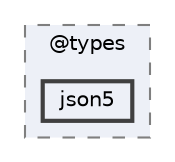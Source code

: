 digraph "pkiclassroomrescheduler/src/main/frontend/node_modules/@types/json5"
{
 // LATEX_PDF_SIZE
  bgcolor="transparent";
  edge [fontname=Helvetica,fontsize=10,labelfontname=Helvetica,labelfontsize=10];
  node [fontname=Helvetica,fontsize=10,shape=box,height=0.2,width=0.4];
  compound=true
  subgraph clusterdir_4e994157bc6d0b5f80f6b9b3b1e8b410 {
    graph [ bgcolor="#edf0f7", pencolor="grey50", label="@types", fontname=Helvetica,fontsize=10 style="filled,dashed", URL="dir_4e994157bc6d0b5f80f6b9b3b1e8b410.html",tooltip=""]
  dir_216b04ad7b873fa1f4ad1d26fa72e1d8 [label="json5", fillcolor="#edf0f7", color="grey25", style="filled,bold", URL="dir_216b04ad7b873fa1f4ad1d26fa72e1d8.html",tooltip=""];
  }
}
